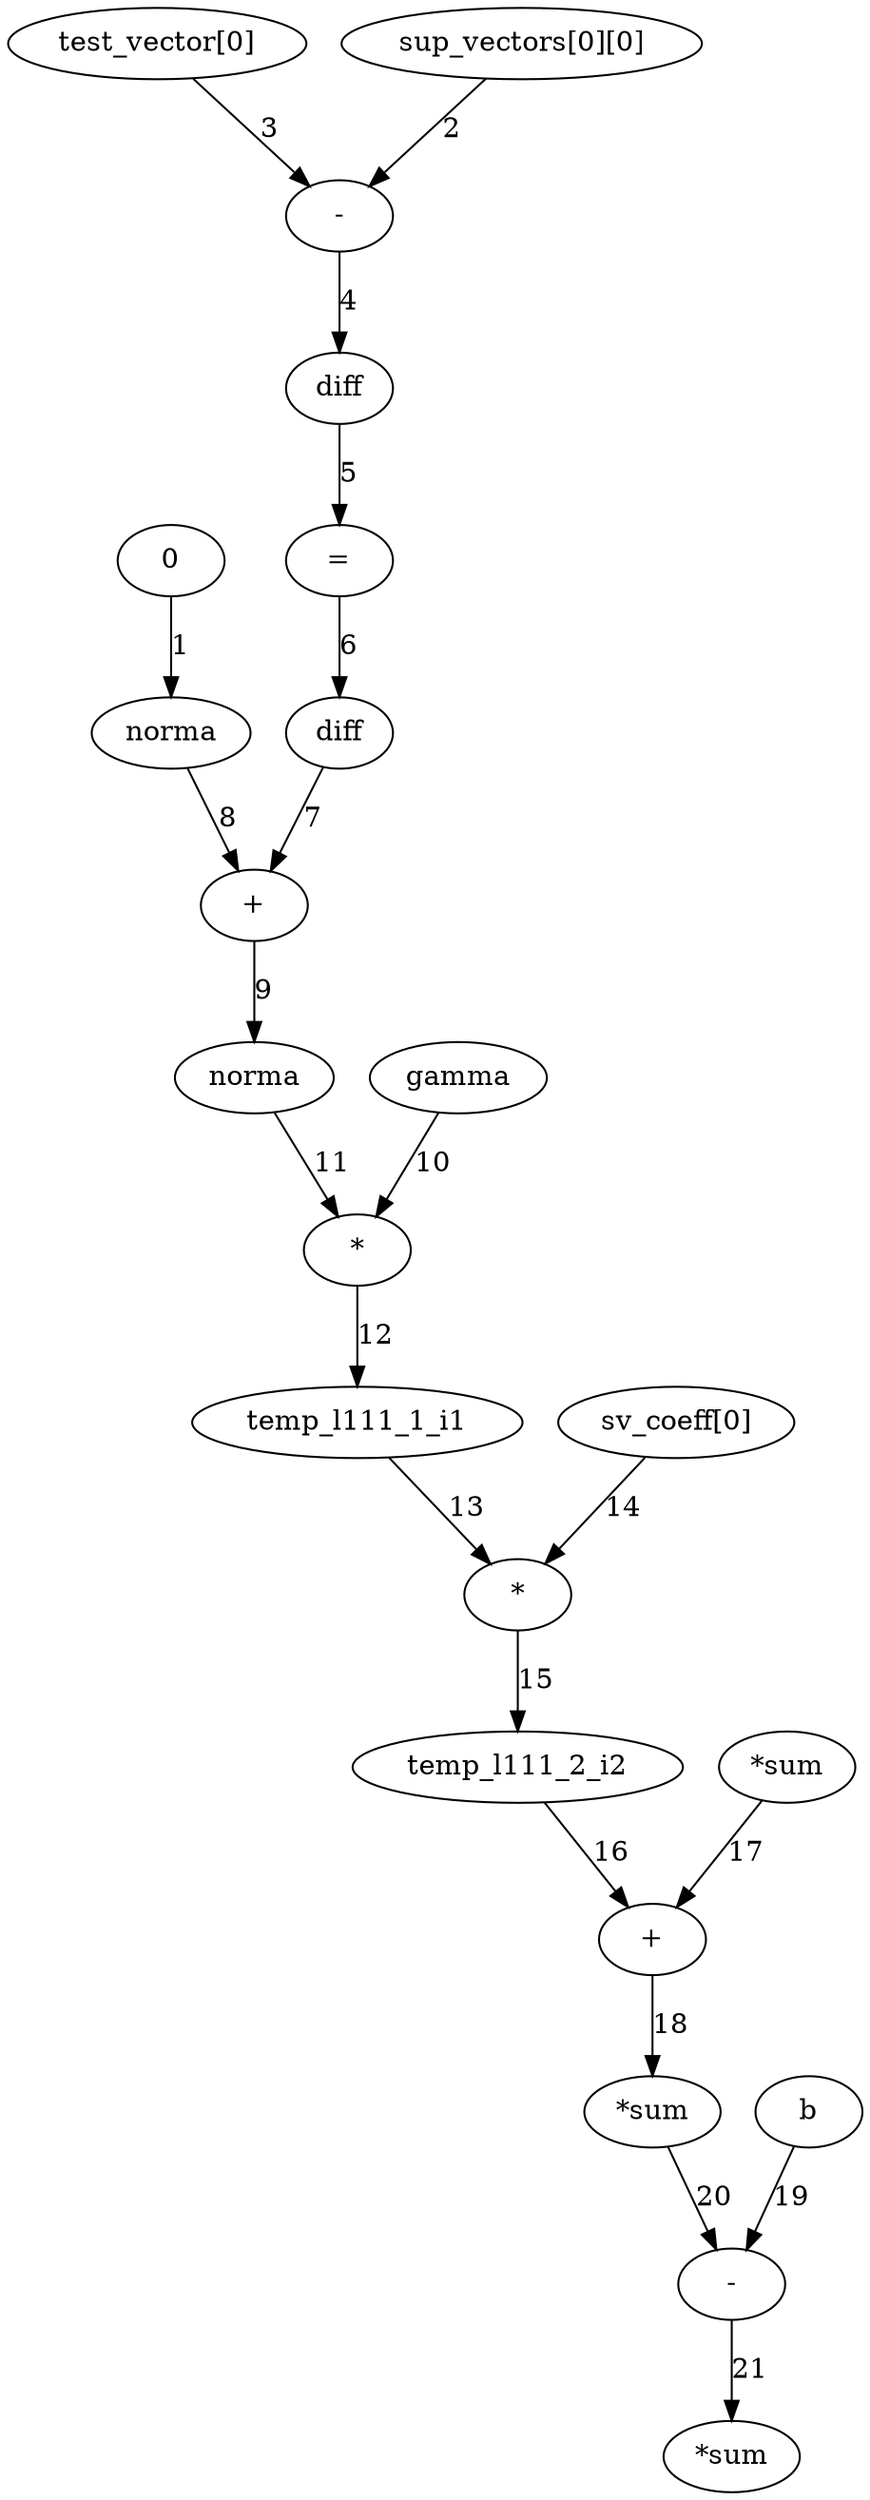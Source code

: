 Digraph G{
const1 [label="0", att1=const];
"norma_1" [label="norma", att1=var, att2=loc, att3=float ];
const1->"norma_1" [label="1", ord="1"];
"test_vector[0]_0" [label="test_vector[0]", att1=var, att2=inte, att3=float ];
"sup_vectors[0][0]_0" [label="sup_vectors[0][0]", att1=var, att2=inte, att3=float ];
op1 [label="-", att1=op ];
"diff_1" [label="diff", att1=var, att2=loc, att3=float ];
"sup_vectors[0][0]_0"->op1 [label="2", ord="2", pos="r"];
"test_vector[0]_0"->op1 [label="3", ord="3", pos="l"];
op1->"diff_1" [label="4", ord="4"];
"diff_1" [label="diff", att1=var, att2=loc, att3=float ];
"diff_2" [label="diff_extra", att1=var, att2=loc, att3=float ];
"op2" [label="=", att1=op ,mod="sqr"];
"diff_1"->"op2" [label="5", ord="5"];
op2->"diff_2" [label="6", ord="6"];
"diff_2" [label="diff", att1=var, att2=loc, att3=float ];
"norma_1" [label="norma", att1=var, att2=loc, att3=float ];
op3 [label="+", att1=op ];
"norma_2" [label="output", att1=var, att2=loc, att3=int ];
diff_2->op3 [label="7", ord="7", pos="r"];
"norma_1"->op3 [label="8", ord="8", pos="l"];
op3->"norma_2" [label="9", ord="9"];
gamma_0 [label="gamma", att1=var, att2=loc, att3=global , mod="(-"];
"norma_2" [label="norma", att1=var, att2=loc, att3=float ];
op4 [label="*", att1=op ];
temp1 [label="temp_l111_1_i1", att1=var, att2=loc, att3=float, mod="exp(" ];
gamma_0->op4 [label="10", ord="10", pos="r"];
"norma_2"->op4 [label="11", ord="11", pos="l"];
op4->"temp1" [label="12", ord="12"];
temp1 [label="temp_l111_1_i1", att1=var, att2=loc, att3=float, mod="exp(" ];
"sv_coeff[0]_0" [label="sv_coeff[0]", att1=var, att2=inte, att3=float ];
op5 [label="*", att1=op ];
temp2 [label="temp_l111_2_i2", att1=var, att2=loc, att3=float ];
temp1->op5 [label="13", ord="13", pos="r"];
"sv_coeff[0]_0"->op5 [label="14", ord="14", pos="l"];
op5->"temp2" [label="15", ord="15"];
temp2 [label="temp_l111_2_i2", att1=var, att2=loc, att3=float ];
"*sum_0" [label="*sum", att1=var, att2=inte, att3=float ];
op6 [label="+", att1=op ];
"*sum_1" [label="*sum", att1=var, att2=inte, att3=float ];
temp2->op6 [label="16", ord="16", pos="r"];
"*sum_0"->op6 [label="17", ord="17", pos="l"];
op6->"*sum_1" [label="18", ord="18"];
b_0 [label="b", att1=var, att2=loc, att3=global ];
"*sum_1" [label="*sum", att1=var, att2=inte, att3=float ];
op7 [label="-", att1=op ];
"*sum_2" [label="*sum", att1=var, att2=inte, att3=float ];
b_0->op7 [label="19", ord="19", pos="r"];
"*sum_1"->op7 [label="20", ord="20", pos="l"];
op7->"*sum_2" [label="21", ord="21"];
}